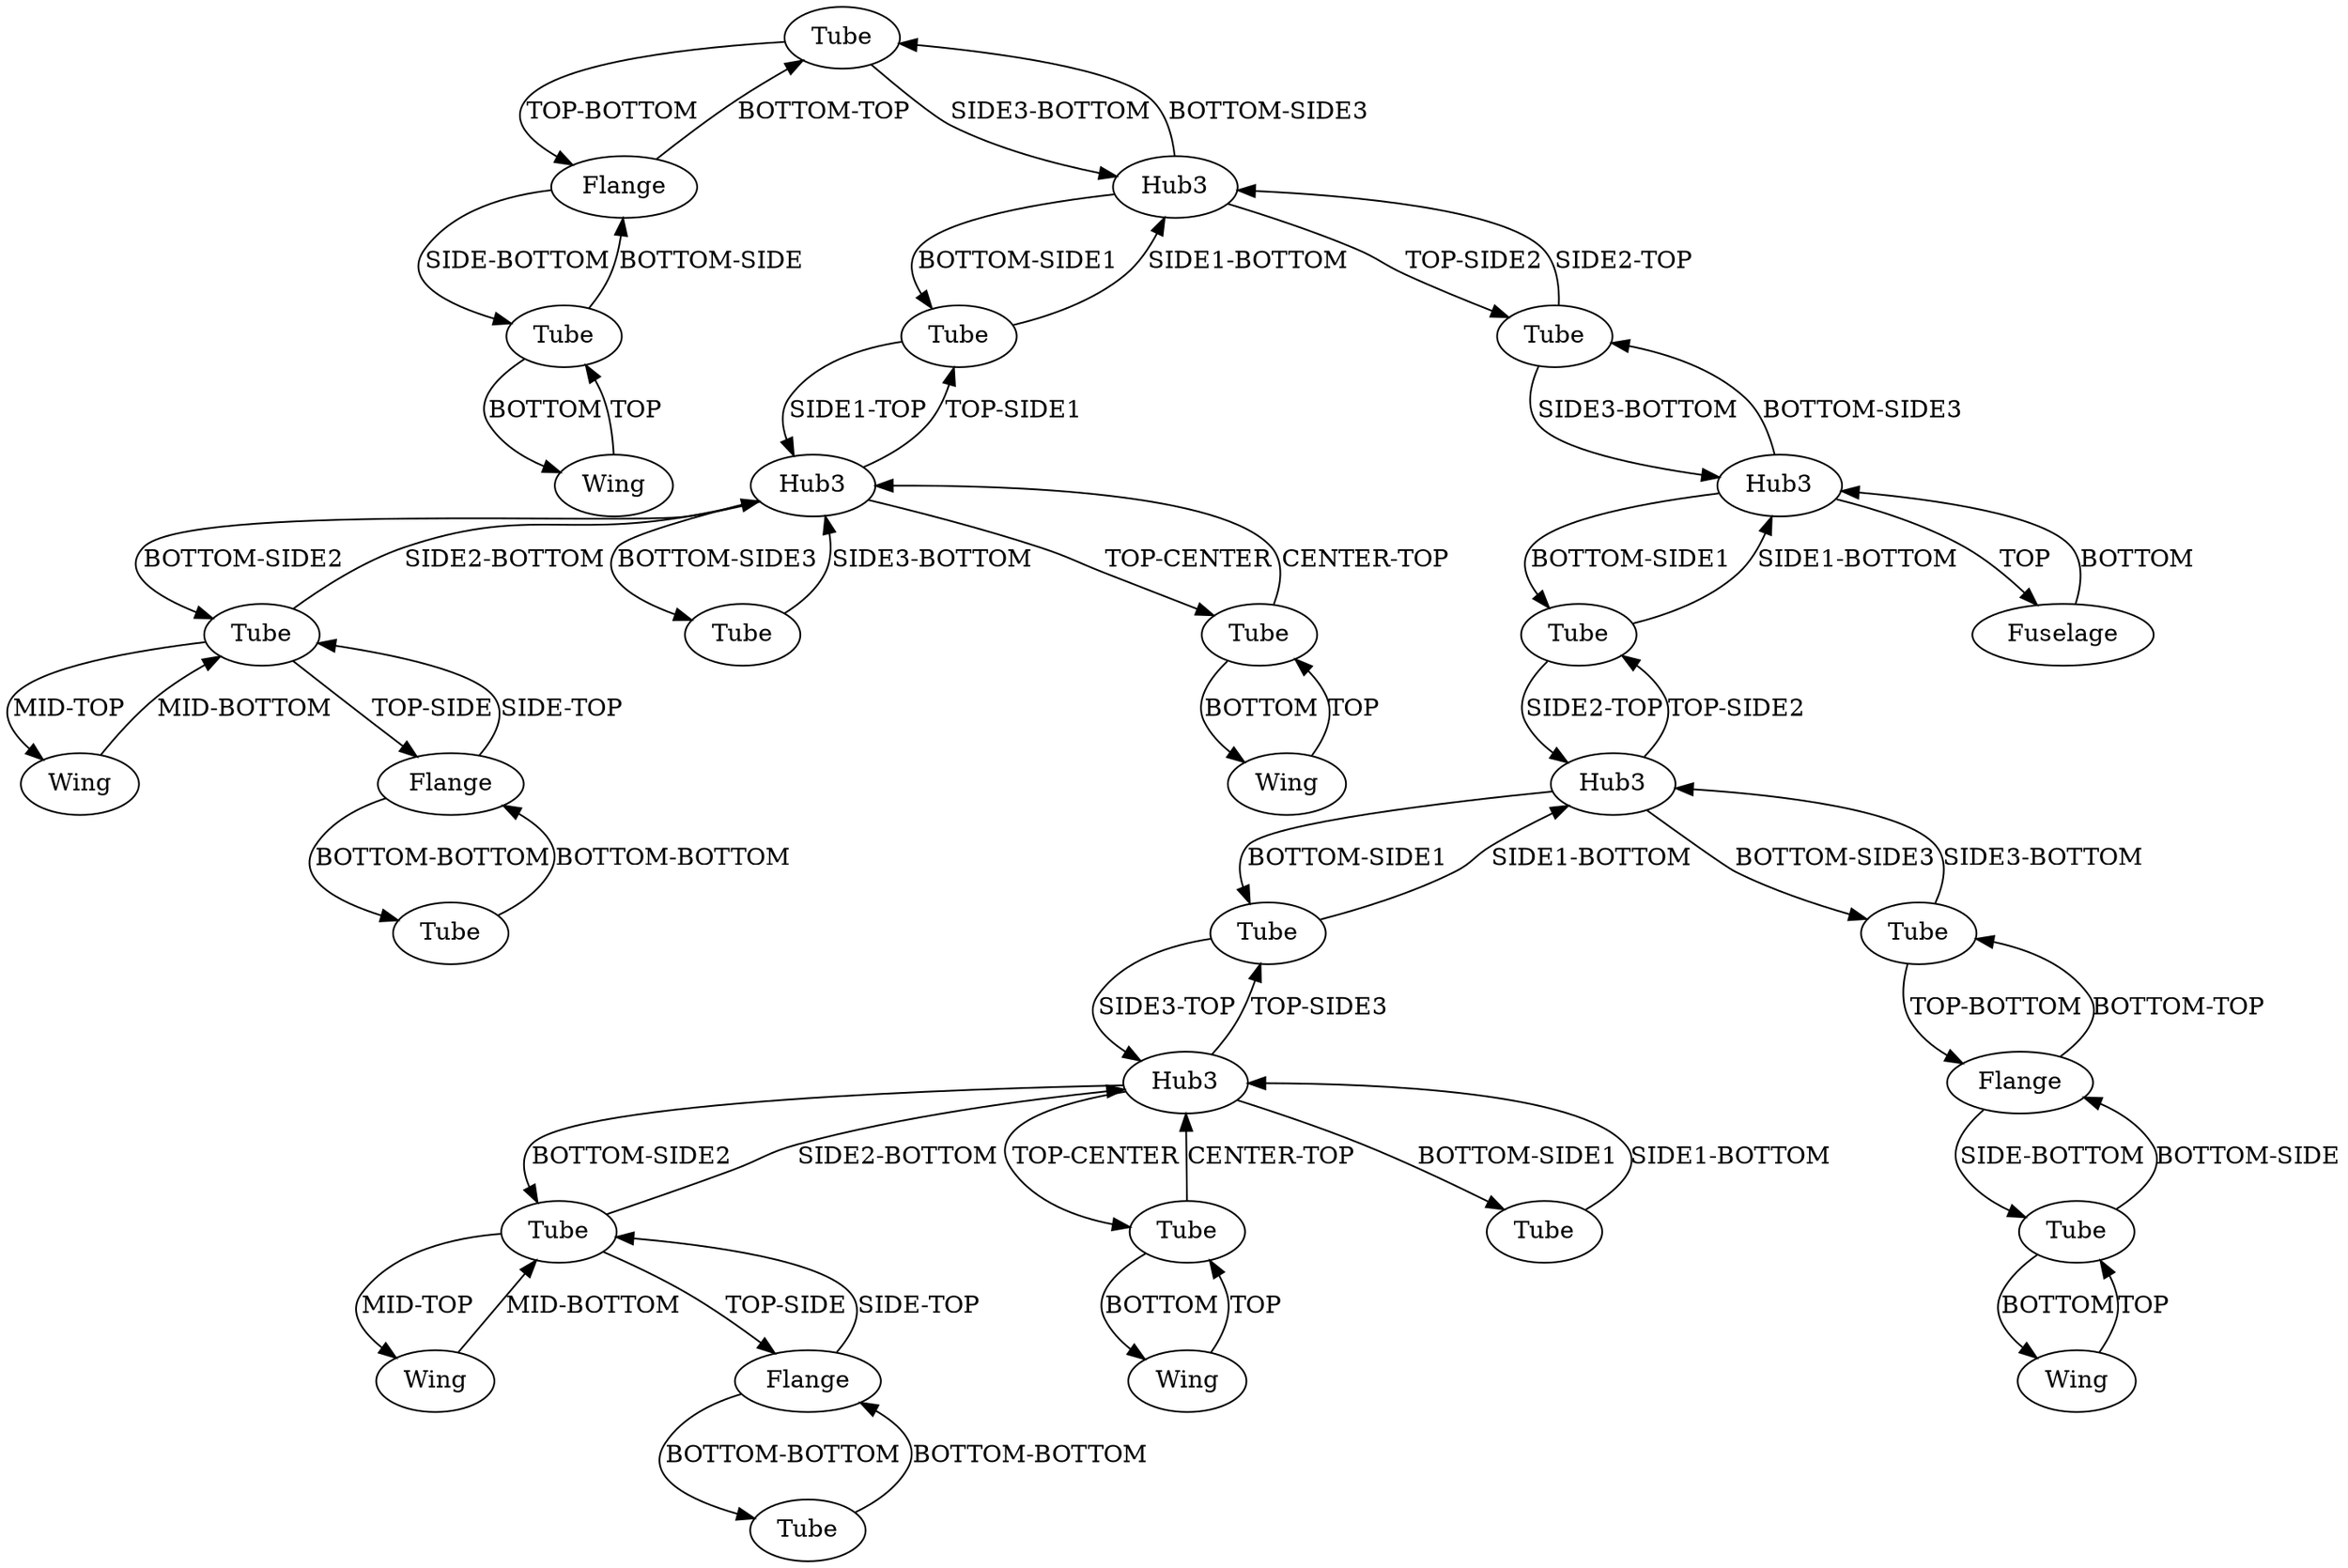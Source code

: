 /* Created by igraph 0.10.2 */
digraph {
  0 [
    instance=Tube_instance_1
    label=Tube
  ];
  1 [
    instance=Wing_instance_1
    label=Wing
  ];
  2 [
    instance=Tube_instance_2
    label=Tube
  ];
  3 [
    instance=Tube_instance_3
    label=Tube
  ];
  4 [
    instance=Wing_instance_2
    label=Wing
  ];
  5 [
    instance=Tube_instance_4
    label=Tube
  ];
  6 [
    instance=Flange_instance_1
    label=Flange
  ];
  7 [
    instance=Flange_instance_2
    label=Flange
  ];
  8 [
    instance=Tube_instance_5
    label=Tube
  ];
  9 [
    instance=Tube_instance_6
    label=Tube
  ];
  10 [
    instance=Hub3_instance_1
    label=Hub3
  ];
  11 [
    instance=Wing_instance_3
    label=Wing
  ];
  12 [
    instance=Hub3_instance_2
    label=Hub3
  ];
  13 [
    instance=Wing_instance_4
    label=Wing
  ];
  14 [
    instance=Flange_instance_3
    label=Flange
  ];
  15 [
    instance=Tube_instance_7
    label=Tube
  ];
  16 [
    instance=Tube_instance_8
    label=Tube
  ];
  17 [
    instance=Tube_instance_9
    label=Tube
  ];
  18 [
    instance=Tube_instance_10
    label=Tube
  ];
  19 [
    instance=Fuselage_instance_1
    label=Fuselage
  ];
  20 [
    instance=Hub3_instance_3
    label=Hub3
  ];
  21 [
    instance=Tube_instance_11
    label=Tube
  ];
  22 [
    instance=Tube_instance_12
    label=Tube
  ];
  23 [
    instance=Tube_instance_13
    label=Tube
  ];
  24 [
    instance=Tube_instance_14
    label=Tube
  ];
  25 [
    instance=Wing_instance_5
    label=Wing
  ];
  26 [
    instance=Hub3_instance_4
    label=Hub3
  ];
  27 [
    instance=Hub3_instance_5
    label=Hub3
  ];
  28 [
    instance=Flange_instance_4
    label=Flange
  ];
  29 [
    instance=Tube_instance_15
    label=Tube
  ];
  30 [
    instance=Tube_instance_16
    label=Tube
  ];
  31 [
    instance=Wing_instance_6
    label=Wing
  ];

  0 -> 12 [
    label="SIDE3-BOTTOM"
  ];
  0 -> 6 [
    label="TOP-BOTTOM"
  ];
  1 -> 30 [
    label=TOP
  ];
  2 -> 13 [
    label=BOTTOM
  ];
  2 -> 7 [
    label="BOTTOM-SIDE"
  ];
  3 -> 10 [
    label="SIDE3-TOP"
  ];
  3 -> 26 [
    label="SIDE1-BOTTOM"
  ];
  4 -> 8 [
    label="MID-BOTTOM"
  ];
  5 -> 12 [
    label="SIDE1-BOTTOM"
  ];
  5 -> 27 [
    label="SIDE1-TOP"
  ];
  6 -> 18 [
    label="SIDE-BOTTOM"
  ];
  6 -> 0 [
    label="BOTTOM-TOP"
  ];
  7 -> 2 [
    label="SIDE-BOTTOM"
  ];
  7 -> 29 [
    label="BOTTOM-TOP"
  ];
  8 -> 27 [
    label="SIDE2-BOTTOM"
  ];
  8 -> 14 [
    label="TOP-SIDE"
  ];
  8 -> 4 [
    label="MID-TOP"
  ];
  9 -> 28 [
    label="BOTTOM-BOTTOM"
  ];
  10 -> 17 [
    label="TOP-CENTER"
  ];
  10 -> 24 [
    label="BOTTOM-SIDE1"
  ];
  10 -> 3 [
    label="TOP-SIDE3"
  ];
  10 -> 16 [
    label="BOTTOM-SIDE2"
  ];
  11 -> 17 [
    label=TOP
  ];
  12 -> 5 [
    label="BOTTOM-SIDE1"
  ];
  12 -> 21 [
    label="TOP-SIDE2"
  ];
  12 -> 0 [
    label="BOTTOM-SIDE3"
  ];
  13 -> 2 [
    label=TOP
  ];
  14 -> 8 [
    label="SIDE-TOP"
  ];
  14 -> 23 [
    label="BOTTOM-BOTTOM"
  ];
  15 -> 20 [
    label="SIDE1-BOTTOM"
  ];
  15 -> 26 [
    label="SIDE2-TOP"
  ];
  16 -> 25 [
    label="MID-TOP"
  ];
  16 -> 10 [
    label="SIDE2-BOTTOM"
  ];
  16 -> 28 [
    label="TOP-SIDE"
  ];
  17 -> 11 [
    label=BOTTOM
  ];
  17 -> 10 [
    label="CENTER-TOP"
  ];
  18 -> 6 [
    label="BOTTOM-SIDE"
  ];
  18 -> 31 [
    label=BOTTOM
  ];
  19 -> 20 [
    label=BOTTOM
  ];
  20 -> 15 [
    label="BOTTOM-SIDE1"
  ];
  20 -> 21 [
    label="BOTTOM-SIDE3"
  ];
  20 -> 19 [
    label=TOP
  ];
  21 -> 12 [
    label="SIDE2-TOP"
  ];
  21 -> 20 [
    label="SIDE3-BOTTOM"
  ];
  22 -> 27 [
    label="SIDE3-BOTTOM"
  ];
  23 -> 14 [
    label="BOTTOM-BOTTOM"
  ];
  24 -> 10 [
    label="SIDE1-BOTTOM"
  ];
  25 -> 16 [
    label="MID-BOTTOM"
  ];
  26 -> 29 [
    label="BOTTOM-SIDE3"
  ];
  26 -> 15 [
    label="TOP-SIDE2"
  ];
  26 -> 3 [
    label="BOTTOM-SIDE1"
  ];
  27 -> 5 [
    label="TOP-SIDE1"
  ];
  27 -> 30 [
    label="TOP-CENTER"
  ];
  27 -> 22 [
    label="BOTTOM-SIDE3"
  ];
  27 -> 8 [
    label="BOTTOM-SIDE2"
  ];
  28 -> 16 [
    label="SIDE-TOP"
  ];
  28 -> 9 [
    label="BOTTOM-BOTTOM"
  ];
  29 -> 7 [
    label="TOP-BOTTOM"
  ];
  29 -> 26 [
    label="SIDE3-BOTTOM"
  ];
  30 -> 1 [
    label=BOTTOM
  ];
  30 -> 27 [
    label="CENTER-TOP"
  ];
  31 -> 18 [
    label=TOP
  ];
}
